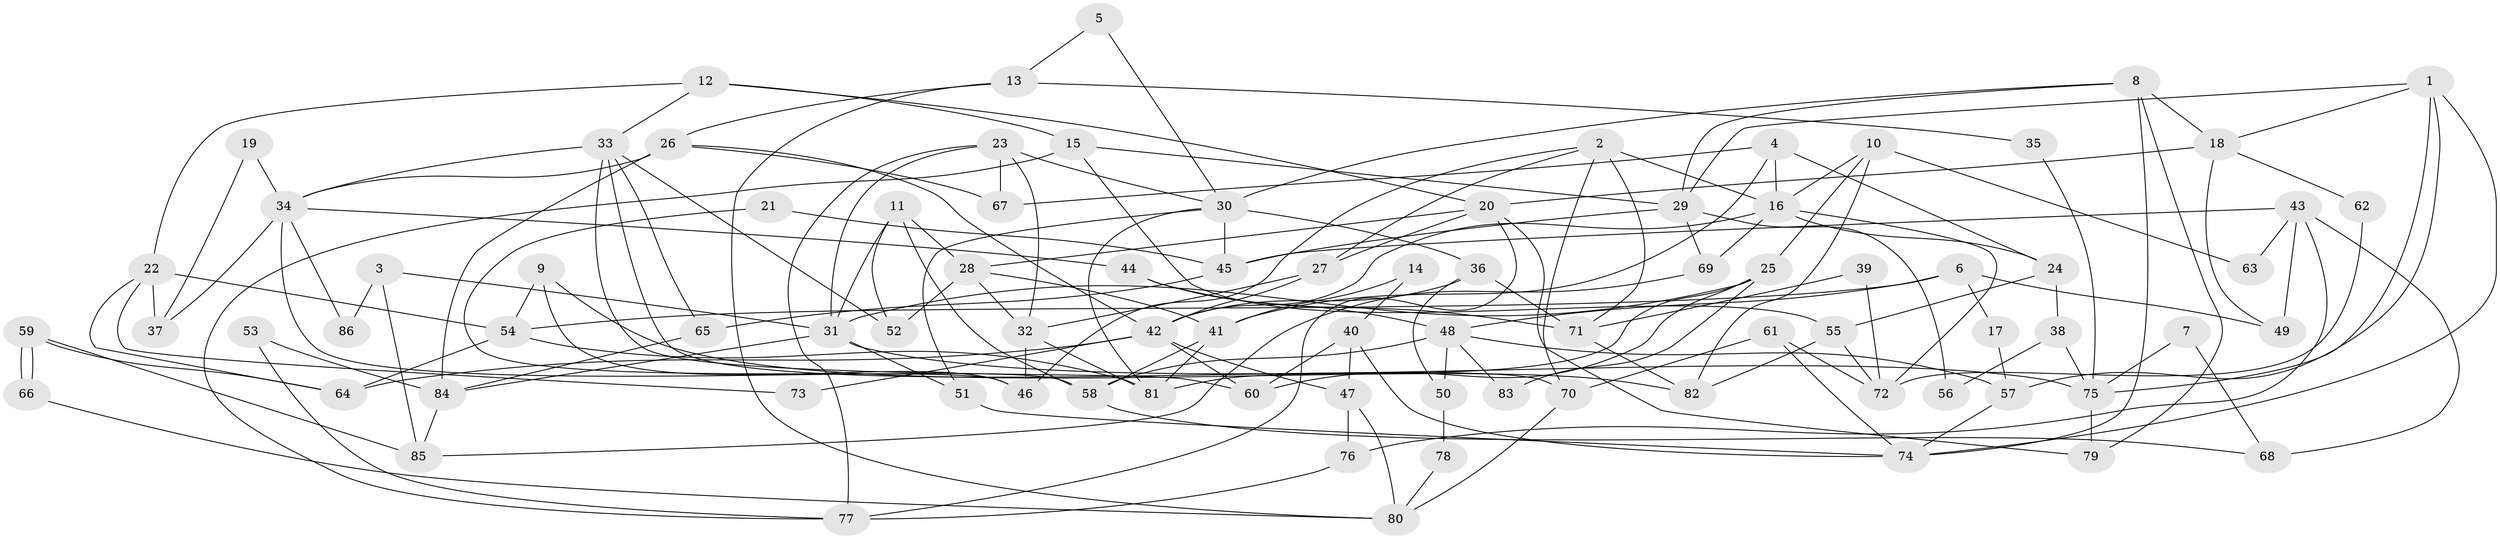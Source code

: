 // coarse degree distribution, {6: 0.23529411764705882, 7: 0.11764705882352941, 3: 0.1568627450980392, 5: 0.1568627450980392, 4: 0.1568627450980392, 10: 0.058823529411764705, 2: 0.0784313725490196, 8: 0.0392156862745098}
// Generated by graph-tools (version 1.1) at 2025/41/03/06/25 10:41:58]
// undirected, 86 vertices, 172 edges
graph export_dot {
graph [start="1"]
  node [color=gray90,style=filled];
  1;
  2;
  3;
  4;
  5;
  6;
  7;
  8;
  9;
  10;
  11;
  12;
  13;
  14;
  15;
  16;
  17;
  18;
  19;
  20;
  21;
  22;
  23;
  24;
  25;
  26;
  27;
  28;
  29;
  30;
  31;
  32;
  33;
  34;
  35;
  36;
  37;
  38;
  39;
  40;
  41;
  42;
  43;
  44;
  45;
  46;
  47;
  48;
  49;
  50;
  51;
  52;
  53;
  54;
  55;
  56;
  57;
  58;
  59;
  60;
  61;
  62;
  63;
  64;
  65;
  66;
  67;
  68;
  69;
  70;
  71;
  72;
  73;
  74;
  75;
  76;
  77;
  78;
  79;
  80;
  81;
  82;
  83;
  84;
  85;
  86;
  1 -- 29;
  1 -- 74;
  1 -- 18;
  1 -- 57;
  1 -- 75;
  2 -- 71;
  2 -- 16;
  2 -- 27;
  2 -- 46;
  2 -- 70;
  3 -- 31;
  3 -- 85;
  3 -- 86;
  4 -- 41;
  4 -- 24;
  4 -- 16;
  4 -- 67;
  5 -- 30;
  5 -- 13;
  6 -- 54;
  6 -- 48;
  6 -- 17;
  6 -- 49;
  7 -- 68;
  7 -- 75;
  8 -- 18;
  8 -- 30;
  8 -- 29;
  8 -- 74;
  8 -- 79;
  9 -- 46;
  9 -- 54;
  9 -- 82;
  10 -- 82;
  10 -- 25;
  10 -- 16;
  10 -- 63;
  11 -- 52;
  11 -- 31;
  11 -- 28;
  11 -- 58;
  12 -- 20;
  12 -- 22;
  12 -- 15;
  12 -- 33;
  13 -- 26;
  13 -- 80;
  13 -- 35;
  14 -- 40;
  14 -- 41;
  15 -- 29;
  15 -- 55;
  15 -- 77;
  16 -- 24;
  16 -- 42;
  16 -- 69;
  16 -- 72;
  17 -- 57;
  18 -- 20;
  18 -- 49;
  18 -- 62;
  19 -- 37;
  19 -- 34;
  20 -- 79;
  20 -- 28;
  20 -- 27;
  20 -- 77;
  21 -- 46;
  21 -- 45;
  22 -- 64;
  22 -- 54;
  22 -- 37;
  22 -- 73;
  23 -- 77;
  23 -- 32;
  23 -- 30;
  23 -- 31;
  23 -- 67;
  24 -- 55;
  24 -- 38;
  25 -- 31;
  25 -- 60;
  25 -- 81;
  25 -- 83;
  26 -- 67;
  26 -- 42;
  26 -- 34;
  26 -- 84;
  27 -- 32;
  27 -- 42;
  28 -- 32;
  28 -- 41;
  28 -- 52;
  29 -- 45;
  29 -- 56;
  29 -- 69;
  30 -- 81;
  30 -- 36;
  30 -- 45;
  30 -- 51;
  31 -- 51;
  31 -- 75;
  31 -- 84;
  32 -- 81;
  32 -- 46;
  33 -- 65;
  33 -- 34;
  33 -- 52;
  33 -- 60;
  33 -- 70;
  34 -- 37;
  34 -- 44;
  34 -- 58;
  34 -- 86;
  35 -- 75;
  36 -- 42;
  36 -- 50;
  36 -- 71;
  38 -- 75;
  38 -- 56;
  39 -- 72;
  39 -- 71;
  40 -- 74;
  40 -- 60;
  40 -- 47;
  41 -- 58;
  41 -- 81;
  42 -- 47;
  42 -- 60;
  42 -- 64;
  42 -- 73;
  43 -- 49;
  43 -- 76;
  43 -- 45;
  43 -- 63;
  43 -- 68;
  44 -- 48;
  44 -- 71;
  45 -- 65;
  47 -- 76;
  47 -- 80;
  48 -- 58;
  48 -- 57;
  48 -- 50;
  48 -- 83;
  50 -- 78;
  51 -- 74;
  53 -- 77;
  53 -- 84;
  54 -- 81;
  54 -- 64;
  55 -- 82;
  55 -- 72;
  57 -- 74;
  58 -- 68;
  59 -- 66;
  59 -- 66;
  59 -- 85;
  59 -- 64;
  61 -- 72;
  61 -- 70;
  61 -- 74;
  62 -- 72;
  65 -- 84;
  66 -- 80;
  69 -- 85;
  70 -- 80;
  71 -- 82;
  75 -- 79;
  76 -- 77;
  78 -- 80;
  84 -- 85;
}
